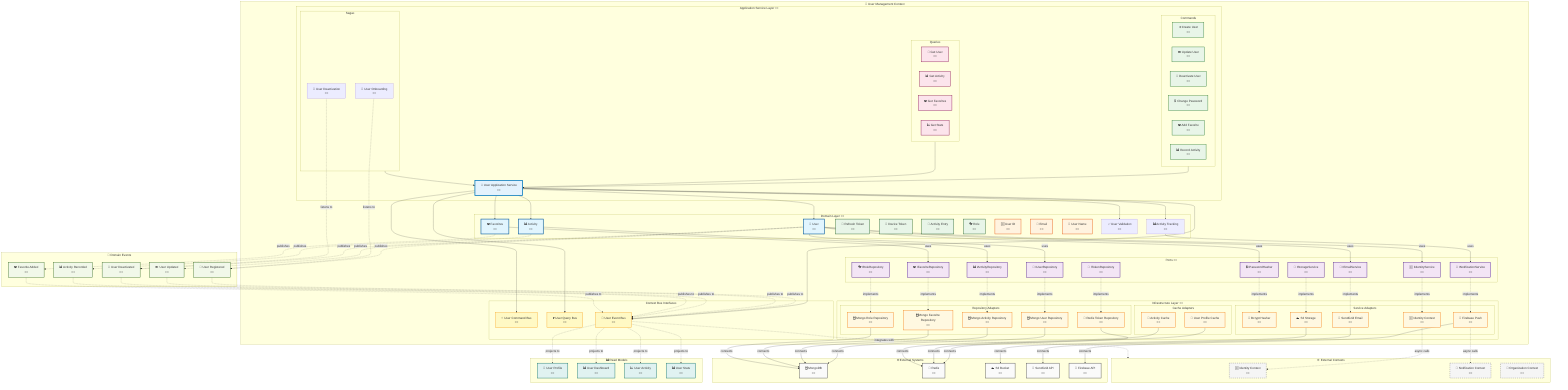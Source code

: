graph TB
    %% ===== USER MANAGEMENT CONTEXT =====
    subgraph UserContext ["👤 User Management Context"]
        
        %% ===== APPLICATION SERVICE LAYER =====
        subgraph UserApplicationLayer ["Application Service Layer <<Application>>"]
            UserApplicationService["👤 User Application Service<br/><<ApplicationService>>"]
            
            %% Commands
            subgraph UserCommands ["Commands"]
                CreateUserCmd["➕ Create User<br/><<Command>>"]
                UpdateUserCmd["✏️ Update User<br/><<Command>>"]
                DeactivateUserCmd["🚫 Deactivate User<br/><<Command>>"]
                ChangePasswordCmd["🔒 Change Password<br/><<Command>>"]
                AddFavoriteCmd["❤️ Add Favorite<br/><<Command>>"]
                RecordActivityCmd["📊 Record Activity<br/><<Command>>"]
            end
            
            %% Queries
            subgraph UserQueries ["Queries"]
                GetUserQuery["👤 Get User<br/><<Query>>"]
                GetUserActivityQuery["📊 Get Activity<br/><<Query>>"]
                GetUserFavoritesQuery["❤️ Get Favorites<br/><<Query>>"]
                GetUserStatsQuery["📈 Get Stats<br/><<Query>>"]
            end
            
            %% Sagas
            subgraph UserSagas ["Sagas"]
                UserOnboardingSaga["🎯 User Onboarding<br/><<Saga>>"]
                UserDeactivationSaga["🚫 User Deactivation<br/><<Saga>>"]
            end
        end
        
        %% ===== DOMAIN LAYER (HEXAGON CORE) =====
        subgraph UserDomain ["Domain Layer <<DomainCore>>"]
            direction TB
            
            %% Aggregates
            User["👤 User<br/><<AggregateRoot>>"]
            UserActivity["📊 Activity<br/><<AggregateRoot>>"]
            UserFavorites["❤️ Favorites<br/><<AggregateRoot>>"]
            
            %% Entities
            RefreshToken["🎫 Refresh Token<br/><<Entity>>"]
            DeviceToken["📱 Device Token<br/><<Entity>>"]
            ActivityEntry["📝 Activity Entry<br/><<Entity>>"]
            Role["🎭 Role<br/><<Entity>>"]
            
            %% Value Objects
            UserId["🆔 User ID<br/><<ValueObject>>"]
            Email["📧 Email<br/><<ValueObject>>"]
            UserName["👤 User Name<br/><<ValueObject>>"]
            
            %% Domain Services
            UserValidationService["✅ User Validation<br/><<DomainService>>"]
            ActivityTrackingService["📊 Activity Tracking<br/><<DomainService>>"]
        end
        
        %% ===== PORTS (DOMAIN INTERFACES) =====
        subgraph UserPorts ["Ports <<Port>>"]
            direction TB
            
            %% Repository Ports
            IUserRepo["👤 IUserRepository<br/><<Port>>"]
            IActivityRepo["📊 IActivityRepository<br/><<Port>>"]
            IFavoriteRepo["❤️ IFavoriteRepository<br/><<Port>>"]
            ITokenRepo["🎫 ITokenRepository<br/><<Port>>"]
            IRoleRepo["🎭 IRoleRepository<br/><<Port>>"]
            
            %% Service Ports
            IPasswordHasher["🔒 IPasswordHasher<br/><<Port>>"]
            IEmailService["📧 IEmailService<br/><<Port>>"]
            IStorageService["💾 IStorageService<br/><<Port>>"]
            INotificationService["🔔 INotificationService<br/><<Port>>"]
            IIdentityService["🆔 IIdentityService<br/><<Port>>"]
        end
        
        %% ===== INFRASTRUCTURE LAYER (ADAPTERS) =====
        subgraph UserAdapters ["Infrastructure Layer <<Adapter>>"]
            direction TB
            
            %% Repository Adapters
            subgraph UserRepositoryAdapters ["Repository Adapters"]
                MongoUserRepo["🗄️ Mongo User Repository<br/><<RepositoryAdapter>>"]
                MongoActivityRepo["🗄️ Mongo Activity Repository<br/><<RepositoryAdapter>>"]
                MongoFavoriteRepo["🗄️ Mongo Favorite Repository<br/><<RepositoryAdapter>>"]
                RedisTokenRepo["🔴 Redis Token Repository<br/><<RepositoryAdapter>>"]
                MongoRoleRepo["🗄️ Mongo Role Repository<br/><<RepositoryAdapter>>"]
            end
            
            %% Service Adapters
            subgraph UserServiceAdapters ["Service Adapters"]
                BcryptHasher["🔐 Bcrypt Hasher<br/><<SecurityAdapter>>"]
                SendGridEmail["📧 SendGrid Email<br/><<EmailAdapter>>"]
                S3Storage["☁️ S3 Storage<br/><<StorageAdapter>>"]
                FirebasePush["📱 Firebase Push<br/><<NotificationAdapter>>"]
                IdentityContextAdapter["🆔 Identity Context<br/><<ContextAdapter>>"]
            end
            
            %% Cache Adapters
            subgraph UserCacheAdapters ["Cache Adapters"]
                UserProfileCache["💾 User Profile Cache<br/><<CacheAdapter>>"]
                ActivityCache["💾 Activity Cache<br/><<CacheAdapter>>"]
            end
        end
        
        %% ===== CONTEXT BUS INTERFACES =====
        subgraph UserContextBus ["Context Bus Interfaces"]
            UserCommandBus["⚡ User Command Bus<br/><<CommandBus>>"]
            UserQueryBus["❓ User Query Bus<br/><<QueryBus>>"]
            UserEventBus["📨 User Event Bus<br/><<EventBus>>"]
        end
    end
    
    %% ===== EXTERNAL SYSTEMS =====
    subgraph UserExternal ["🌐 External Systems"]
        MongoDB["🗄️ MongoDB<br/><<Database>>"]
        RedisCache["🔴 Redis<br/><<Cache>>"]
        S3Bucket["☁️ S3 Bucket<br/><<Storage>>"]
        SendGridAPI["📧 SendGrid API<br/><<EmailService>>"]
        FirebaseAPI["📱 Firebase API<br/><<PushService>>"]
    end
    
    %% ===== EVENTS =====
    subgraph UserEvents ["📨 Domain Events"]
        UserRegisteredEvent["👤 User Registered<br/><<DomainEvent>>"]
        UserUpdatedEvent["✏️ User Updated<br/><<DomainEvent>>"]
        UserDeactivatedEvent["🚫 User Deactivated<br/><<DomainEvent>>"]
        ActivityRecordedEvent["📊 Activity Recorded<br/><<DomainEvent>>"]
        FavoriteAddedEvent["❤️ Favorite Added<br/><<DomainEvent>>"]
    end
    
    %% ===== READ MODELS =====
    subgraph UserReadModels ["📊 Read Models"]
        UserProfileRM["👤 User Profile<br/><<ReadModel>>"]
        UserDashboardRM["📊 User Dashboard<br/><<ReadModel>>"]
        UserActivityRM["📈 User Activity<br/><<ReadModel>>"]
        UserStatsRM["📊 User Stats<br/><<ReadModel>>"]
    end
    
    %% ===== EXTERNAL CONTEXT REFERENCES =====
    subgraph ExternalContexts ["🌐 External Contexts"]
        IdentityContext["🆔 Identity Context<br/><<ExternalContext>>"]
        NotificationContext["🔔 Notification Context<br/><<ExternalContext>>"]
        OrganizationContext["🏢 Organization Context<br/><<ExternalContext>>"]
    end
    
    %% ===== RELATIONSHIPS =====
    
    %% Application Service orchestrates everything
    UserApplicationService --> UserCommandBus
    UserApplicationService --> UserQueryBus
    UserApplicationService --> UserEventBus
    
    %% Commands and Queries through Application Service
    UserCommands --> UserApplicationService
    UserQueries --> UserApplicationService
    UserSagas --> UserApplicationService
    
    %% Application Service to Domain (orchestration)
    UserApplicationService --> User
    UserApplicationService --> UserActivity
    UserApplicationService --> UserFavorites
    UserApplicationService --> UserValidationService
    UserApplicationService --> ActivityTrackingService
    
    %% Domain to Ports (Dependency Inversion)
    User -->|uses| IUserRepo
    User -->|uses| IPasswordHasher
    User -->|uses| IEmailService
    User -->|uses| IIdentityService
    UserActivity -->|uses| IActivityRepo
    UserFavorites -->|uses| IFavoriteRepo
    ActivityTrackingService -->|uses| INotificationService
    
    %% Ports to Adapters (Implementation)
    IUserRepo -.->|implements| MongoUserRepo
    IActivityRepo -.->|implements| MongoActivityRepo
    IFavoriteRepo -.->|implements| MongoFavoriteRepo
    ITokenRepo -.->|implements| RedisTokenRepo
    IRoleRepo -.->|implements| MongoRoleRepo
    IPasswordHasher -.->|implements| BcryptHasher
    IEmailService -.->|implements| SendGridEmail
    IStorageService -.->|implements| S3Storage
    INotificationService -.->|implements| FirebasePush
    IIdentityService -.->|implements| IdentityContextAdapter
    
    %% Adapters to External Systems
    MongoUserRepo -->|connects| MongoDB
    MongoActivityRepo -->|connects| MongoDB
    MongoFavoriteRepo -->|connects| MongoDB
    MongoRoleRepo -->|connects| MongoDB
    RedisTokenRepo -->|connects| RedisCache
    UserProfileCache -->|connects| RedisCache
    ActivityCache -->|connects| RedisCache
    S3Storage -->|connects| S3Bucket
    SendGridEmail -->|connects| SendGridAPI
    FirebasePush -->|connects| FirebaseAPI
    
    %% Cross-Context Communication
    IdentityContextAdapter -.->|async calls| IdentityContext
    FirebasePush -.->|async calls| NotificationContext
    
    %% Domain Events
    User -.->|publishes| UserRegisteredEvent
    User -.->|publishes| UserUpdatedEvent
    User -.->|publishes| UserDeactivatedEvent
    UserActivity -.->|publishes| ActivityRecordedEvent
    UserFavorites -.->|publishes| FavoriteAddedEvent
    
    %% Event to Read Models (via Event Bus)
    UserEventBus -.->|projects to| UserProfileRM
    UserEventBus -.->|projects to| UserDashboardRM
    UserEventBus -.->|projects to| UserActivityRM
    UserEventBus -.->|projects to| UserStatsRM
    
    %% Events to Event Bus
    UserRegisteredEvent -.->|publishes to| UserEventBus
    UserUpdatedEvent -.->|publishes to| UserEventBus
    UserDeactivatedEvent -.->|publishes to| UserEventBus
    ActivityRecordedEvent -.->|publishes to| UserEventBus
    FavoriteAddedEvent -.->|publishes to| UserEventBus
    
    %% Sagas listen to events
    UserOnboardingSaga -.->|listens to| UserRegisteredEvent
    UserDeactivationSaga -.->|listens to| UserDeactivatedEvent
    
    %% Context Bus to External Event Bus
    UserEventBus -.->|integrates with| ExternalContexts
    
    %% ===== STYLING =====
    classDef aggregate fill:#e1f5fe,stroke:#01579b,stroke-width:3px
    classDef entity fill:#e8f5e8,stroke:#1b5e20,stroke-width:2px
    classDef valueObject fill:#fff3e0,stroke:#e65100,stroke-width:2px
    classDef port fill:#f3e5f5,stroke:#4a148c,stroke-width:2px
    classDef adapter fill:#fff8e1,stroke:#f57f17,stroke-width:2px
    classDef external fill:#fafafa,stroke:#424242,stroke-width:2px
    classDef command fill:#e8f5e8,stroke:#2e7d32,stroke-width:2px
    classDef query fill:#fce4ec,stroke:#880e4f,stroke-width:2px
    classDef event fill:#f1f8e9,stroke:#33691e,stroke-width:2px
    classDef readModel fill:#e0f2f1,stroke:#00695c,stroke-width:2px
    classDef externalContext fill:#f5f5f5,stroke:#757575,stroke-width:2px,stroke-dasharray: 5 5
    classDef applicationService fill:#e3f2fd,stroke:#0277bd,stroke-width:4px
    classDef contextBus fill:#fff9c4,stroke:#f9a825,stroke-width:2px
    
    class User,UserActivity,UserFavorites aggregate
    class RefreshToken,DeviceToken,ActivityEntry,Role entity
    class UserId,Email,UserName valueObject
    class IUserRepo,IActivityRepo,IFavoriteRepo,ITokenRepo,IRoleRepo,IPasswordHasher,IEmailService,IStorageService,INotificationService,IIdentityService port
    class MongoUserRepo,MongoActivityRepo,MongoFavoriteRepo,RedisTokenRepo,MongoRoleRepo,BcryptHasher,SendGridEmail,S3Storage,FirebasePush,IdentityContextAdapter,UserProfileCache,ActivityCache adapter
    class MongoDB,RedisCache,S3Bucket,SendGridAPI,FirebaseAPI external
    class CreateUserCmd,UpdateUserCmd,DeactivateUserCmd,ChangePasswordCmd,AddFavoriteCmd,RecordActivityCmd command
    class GetUserQuery,GetUserActivityQuery,GetUserFavoritesQuery,GetUserStatsQuery query
    class UserRegisteredEvent,UserUpdatedEvent,UserDeactivatedEvent,ActivityRecordedEvent,FavoriteAddedEvent event
    class UserProfileRM,UserDashboardRM,UserActivityRM,UserStatsRM readModel
    class IdentityContext,NotificationContext,OrganizationContext externalContext
    class UserApplicationService applicationService
    class UserCommandBus,UserQueryBus,UserEventBus contextBus